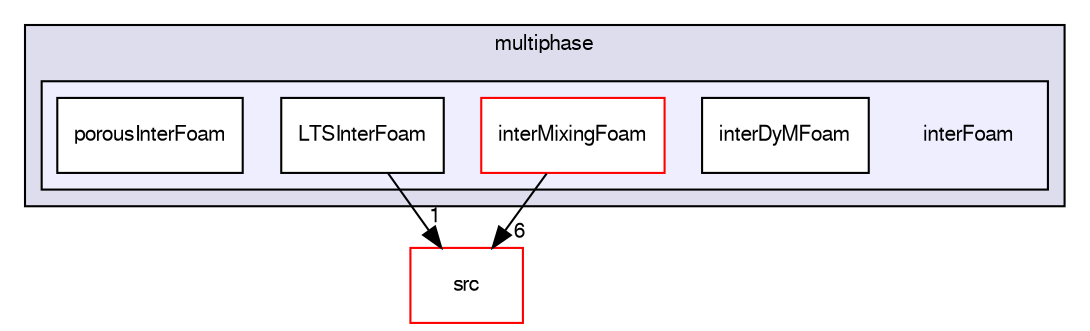 digraph "applications/solvers/multiphase/interFoam" {
  bgcolor=transparent;
  compound=true
  node [ fontsize="10", fontname="FreeSans"];
  edge [ labelfontsize="10", labelfontname="FreeSans"];
  subgraph clusterdir_d62a5a20700de1cb9696e405d497a576 {
    graph [ bgcolor="#ddddee", pencolor="black", label="multiphase" fontname="FreeSans", fontsize="10", URL="dir_d62a5a20700de1cb9696e405d497a576.html"]
  subgraph clusterdir_6cbc35a456677982ef0a79ee58fc4be3 {
    graph [ bgcolor="#eeeeff", pencolor="black", label="" URL="dir_6cbc35a456677982ef0a79ee58fc4be3.html"];
    dir_6cbc35a456677982ef0a79ee58fc4be3 [shape=plaintext label="interFoam"];
    dir_daa56cceac0527e2d3734426ead9c3d1 [shape=box label="interDyMFoam" color="black" fillcolor="white" style="filled" URL="dir_daa56cceac0527e2d3734426ead9c3d1.html"];
    dir_011fa2c206d871c34274e95e94b6d3f0 [shape=box label="interMixingFoam" color="red" fillcolor="white" style="filled" URL="dir_011fa2c206d871c34274e95e94b6d3f0.html"];
    dir_7c75843653e031dc28066d3d13cc90d4 [shape=box label="LTSInterFoam" color="black" fillcolor="white" style="filled" URL="dir_7c75843653e031dc28066d3d13cc90d4.html"];
    dir_ae1ae4211179c64f32d19123b2b16756 [shape=box label="porousInterFoam" color="black" fillcolor="white" style="filled" URL="dir_ae1ae4211179c64f32d19123b2b16756.html"];
  }
  }
  dir_68267d1309a1af8e8297ef4c3efbcdba [shape=box label="src" color="red" URL="dir_68267d1309a1af8e8297ef4c3efbcdba.html"];
  dir_011fa2c206d871c34274e95e94b6d3f0->dir_68267d1309a1af8e8297ef4c3efbcdba [headlabel="6", labeldistance=1.5 headhref="dir_000136_000577.html"];
  dir_7c75843653e031dc28066d3d13cc90d4->dir_68267d1309a1af8e8297ef4c3efbcdba [headlabel="1", labeldistance=1.5 headhref="dir_000098_000577.html"];
}
